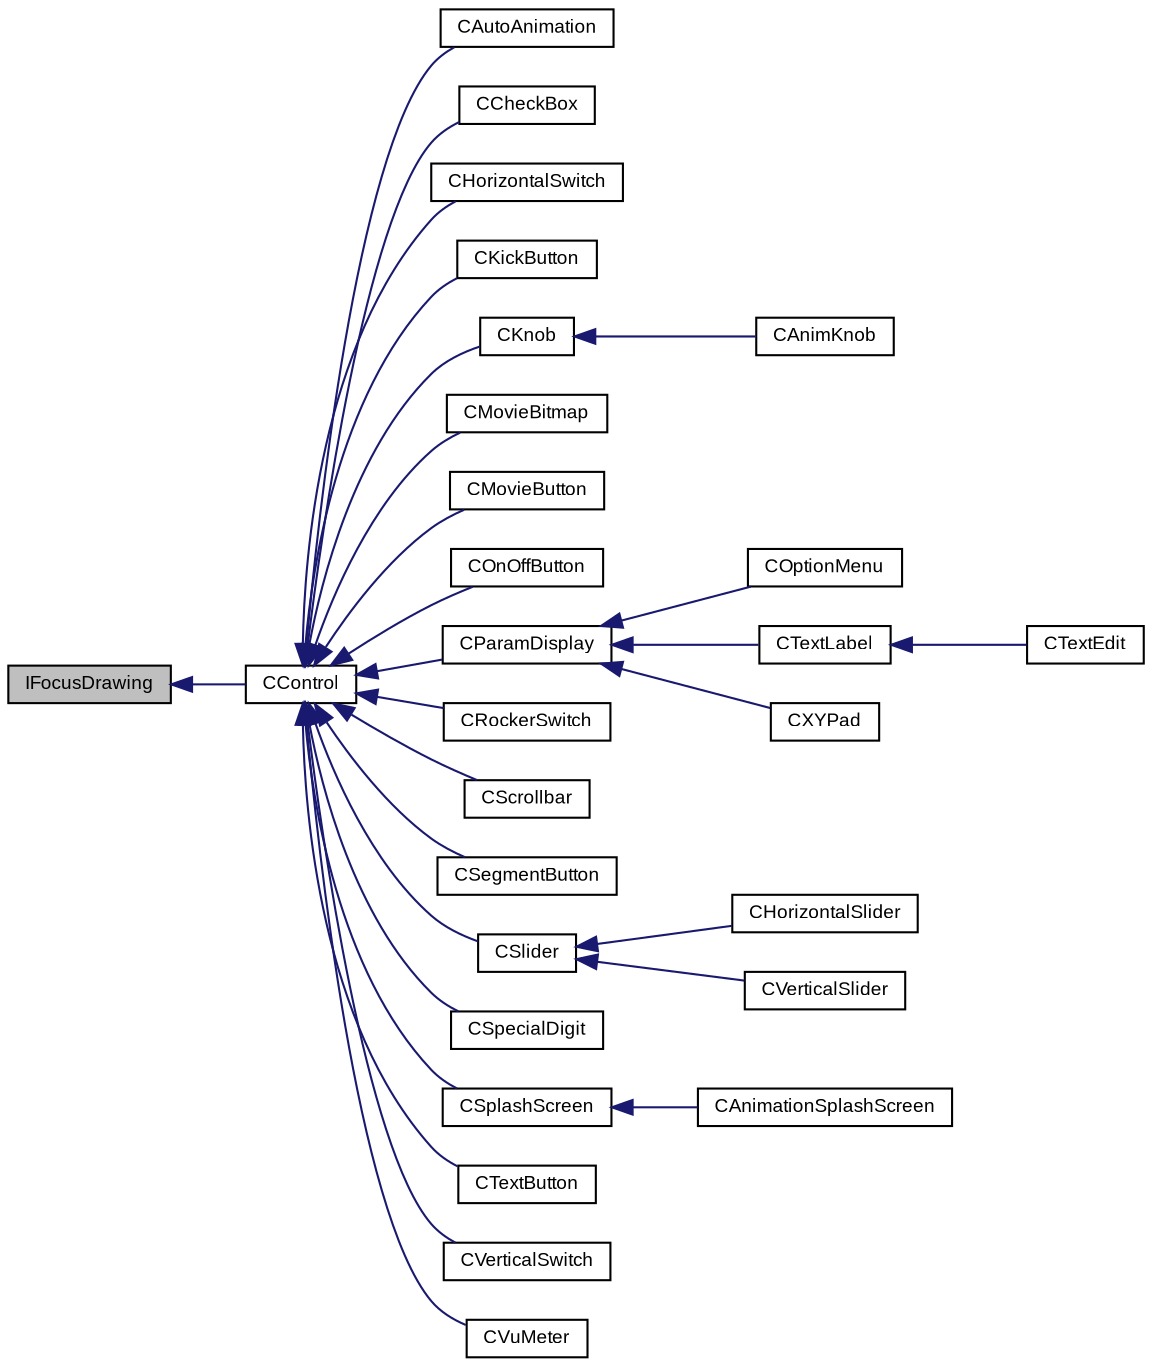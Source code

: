 digraph "IFocusDrawing"
{
  bgcolor="transparent";
  edge [fontname="Arial",fontsize="9",labelfontname="Arial",labelfontsize="9"];
  node [fontname="Arial",fontsize="9",shape=record];
  rankdir="LR";
  Node1 [label="IFocusDrawing",height=0.2,width=0.4,color="black", fillcolor="grey75", style="filled" fontcolor="black"];
  Node1 -> Node2 [dir="back",color="midnightblue",fontsize="9",style="solid",fontname="Arial"];
  Node2 [label="CControl",height=0.2,width=0.4,color="black",URL="$class_v_s_t_g_u_i_1_1_c_control.html",tooltip="base class of all VSTGUI controls "];
  Node2 -> Node3 [dir="back",color="midnightblue",fontsize="9",style="solid",fontname="Arial"];
  Node3 [label="CAutoAnimation",height=0.2,width=0.4,color="black",URL="$class_v_s_t_g_u_i_1_1_c_auto_animation.html"];
  Node2 -> Node4 [dir="back",color="midnightblue",fontsize="9",style="solid",fontname="Arial"];
  Node4 [label="CCheckBox",height=0.2,width=0.4,color="black",URL="$class_v_s_t_g_u_i_1_1_c_check_box.html",tooltip="a check box control with a title and 3 states "];
  Node2 -> Node5 [dir="back",color="midnightblue",fontsize="9",style="solid",fontname="Arial"];
  Node5 [label="CHorizontalSwitch",height=0.2,width=0.4,color="black",URL="$class_v_s_t_g_u_i_1_1_c_horizontal_switch.html",tooltip="a horizontal switch control "];
  Node2 -> Node6 [dir="back",color="midnightblue",fontsize="9",style="solid",fontname="Arial"];
  Node6 [label="CKickButton",height=0.2,width=0.4,color="black",URL="$class_v_s_t_g_u_i_1_1_c_kick_button.html"];
  Node2 -> Node7 [dir="back",color="midnightblue",fontsize="9",style="solid",fontname="Arial"];
  Node7 [label="CKnob",height=0.2,width=0.4,color="black",URL="$class_v_s_t_g_u_i_1_1_c_knob.html",tooltip="a knob control "];
  Node7 -> Node8 [dir="back",color="midnightblue",fontsize="9",style="solid",fontname="Arial"];
  Node8 [label="CAnimKnob",height=0.2,width=0.4,color="black",URL="$class_v_s_t_g_u_i_1_1_c_anim_knob.html",tooltip="a bitmap knob control "];
  Node2 -> Node9 [dir="back",color="midnightblue",fontsize="9",style="solid",fontname="Arial"];
  Node9 [label="CMovieBitmap",height=0.2,width=0.4,color="black",URL="$class_v_s_t_g_u_i_1_1_c_movie_bitmap.html",tooltip="a bitmap view that displays different bitmaps according to its current value "];
  Node2 -> Node10 [dir="back",color="midnightblue",fontsize="9",style="solid",fontname="Arial"];
  Node10 [label="CMovieButton",height=0.2,width=0.4,color="black",URL="$class_v_s_t_g_u_i_1_1_c_movie_button.html",tooltip="a bi-states button with 2 subbitmaps "];
  Node2 -> Node11 [dir="back",color="midnightblue",fontsize="9",style="solid",fontname="Arial"];
  Node11 [label="COnOffButton",height=0.2,width=0.4,color="black",URL="$class_v_s_t_g_u_i_1_1_c_on_off_button.html",tooltip="a button control with 2 states "];
  Node2 -> Node12 [dir="back",color="midnightblue",fontsize="9",style="solid",fontname="Arial"];
  Node12 [label="CParamDisplay",height=0.2,width=0.4,color="black",URL="$class_v_s_t_g_u_i_1_1_c_param_display.html",tooltip="a parameter display "];
  Node12 -> Node13 [dir="back",color="midnightblue",fontsize="9",style="solid",fontname="Arial"];
  Node13 [label="COptionMenu",height=0.2,width=0.4,color="black",URL="$class_v_s_t_g_u_i_1_1_c_option_menu.html",tooltip="a popup menu control "];
  Node12 -> Node14 [dir="back",color="midnightblue",fontsize="9",style="solid",fontname="Arial"];
  Node14 [label="CTextLabel",height=0.2,width=0.4,color="black",URL="$class_v_s_t_g_u_i_1_1_c_text_label.html",tooltip="a text label "];
  Node14 -> Node15 [dir="back",color="midnightblue",fontsize="9",style="solid",fontname="Arial"];
  Node15 [label="CTextEdit",height=0.2,width=0.4,color="black",URL="$class_v_s_t_g_u_i_1_1_c_text_edit.html",tooltip="a text edit control "];
  Node12 -> Node16 [dir="back",color="midnightblue",fontsize="9",style="solid",fontname="Arial"];
  Node16 [label="CXYPad",height=0.2,width=0.4,color="black",URL="$class_v_s_t_g_u_i_1_1_c_x_y_pad.html"];
  Node2 -> Node17 [dir="back",color="midnightblue",fontsize="9",style="solid",fontname="Arial"];
  Node17 [label="CRockerSwitch",height=0.2,width=0.4,color="black",URL="$class_v_s_t_g_u_i_1_1_c_rocker_switch.html",tooltip="a switch control with 3 sub bitmaps "];
  Node2 -> Node18 [dir="back",color="midnightblue",fontsize="9",style="solid",fontname="Arial"];
  Node18 [label="CScrollbar",height=0.2,width=0.4,color="black",URL="$class_v_s_t_g_u_i_1_1_c_scrollbar.html",tooltip="a scrollbar control "];
  Node2 -> Node19 [dir="back",color="midnightblue",fontsize="9",style="solid",fontname="Arial"];
  Node19 [label="CSegmentButton",height=0.2,width=0.4,color="black",URL="$class_v_s_t_g_u_i_1_1_c_segment_button.html",tooltip="Control which draws a segmented button. "];
  Node2 -> Node20 [dir="back",color="midnightblue",fontsize="9",style="solid",fontname="Arial"];
  Node20 [label="CSlider",height=0.2,width=0.4,color="black",URL="$class_v_s_t_g_u_i_1_1_c_slider.html",tooltip="a slider control "];
  Node20 -> Node21 [dir="back",color="midnightblue",fontsize="9",style="solid",fontname="Arial"];
  Node21 [label="CHorizontalSlider",height=0.2,width=0.4,color="black",URL="$class_v_s_t_g_u_i_1_1_c_horizontal_slider.html",tooltip="a horizontal slider control "];
  Node20 -> Node22 [dir="back",color="midnightblue",fontsize="9",style="solid",fontname="Arial"];
  Node22 [label="CVerticalSlider",height=0.2,width=0.4,color="black",URL="$class_v_s_t_g_u_i_1_1_c_vertical_slider.html",tooltip="a vertical slider control "];
  Node2 -> Node23 [dir="back",color="midnightblue",fontsize="9",style="solid",fontname="Arial"];
  Node23 [label="CSpecialDigit",height=0.2,width=0.4,color="black",URL="$class_v_s_t_g_u_i_1_1_c_special_digit.html",tooltip="special display with custom numbers (0...9) "];
  Node2 -> Node24 [dir="back",color="midnightblue",fontsize="9",style="solid",fontname="Arial"];
  Node24 [label="CSplashScreen",height=0.2,width=0.4,color="black",URL="$class_v_s_t_g_u_i_1_1_c_splash_screen.html"];
  Node24 -> Node25 [dir="back",color="midnightblue",fontsize="9",style="solid",fontname="Arial"];
  Node25 [label="CAnimationSplashScreen",height=0.2,width=0.4,color="black",URL="$class_v_s_t_g_u_i_1_1_c_animation_splash_screen.html",tooltip="a splash screen which animates the opening and closing of the splash bitmap "];
  Node2 -> Node26 [dir="back",color="midnightblue",fontsize="9",style="solid",fontname="Arial"];
  Node26 [label="CTextButton",height=0.2,width=0.4,color="black",URL="$class_v_s_t_g_u_i_1_1_c_text_button.html",tooltip="a button which renders without bitmaps "];
  Node2 -> Node27 [dir="back",color="midnightblue",fontsize="9",style="solid",fontname="Arial"];
  Node27 [label="CVerticalSwitch",height=0.2,width=0.4,color="black",URL="$class_v_s_t_g_u_i_1_1_c_vertical_switch.html",tooltip="a vertical switch control "];
  Node2 -> Node28 [dir="back",color="midnightblue",fontsize="9",style="solid",fontname="Arial"];
  Node28 [label="CVuMeter",height=0.2,width=0.4,color="black",URL="$class_v_s_t_g_u_i_1_1_c_vu_meter.html"];
}
